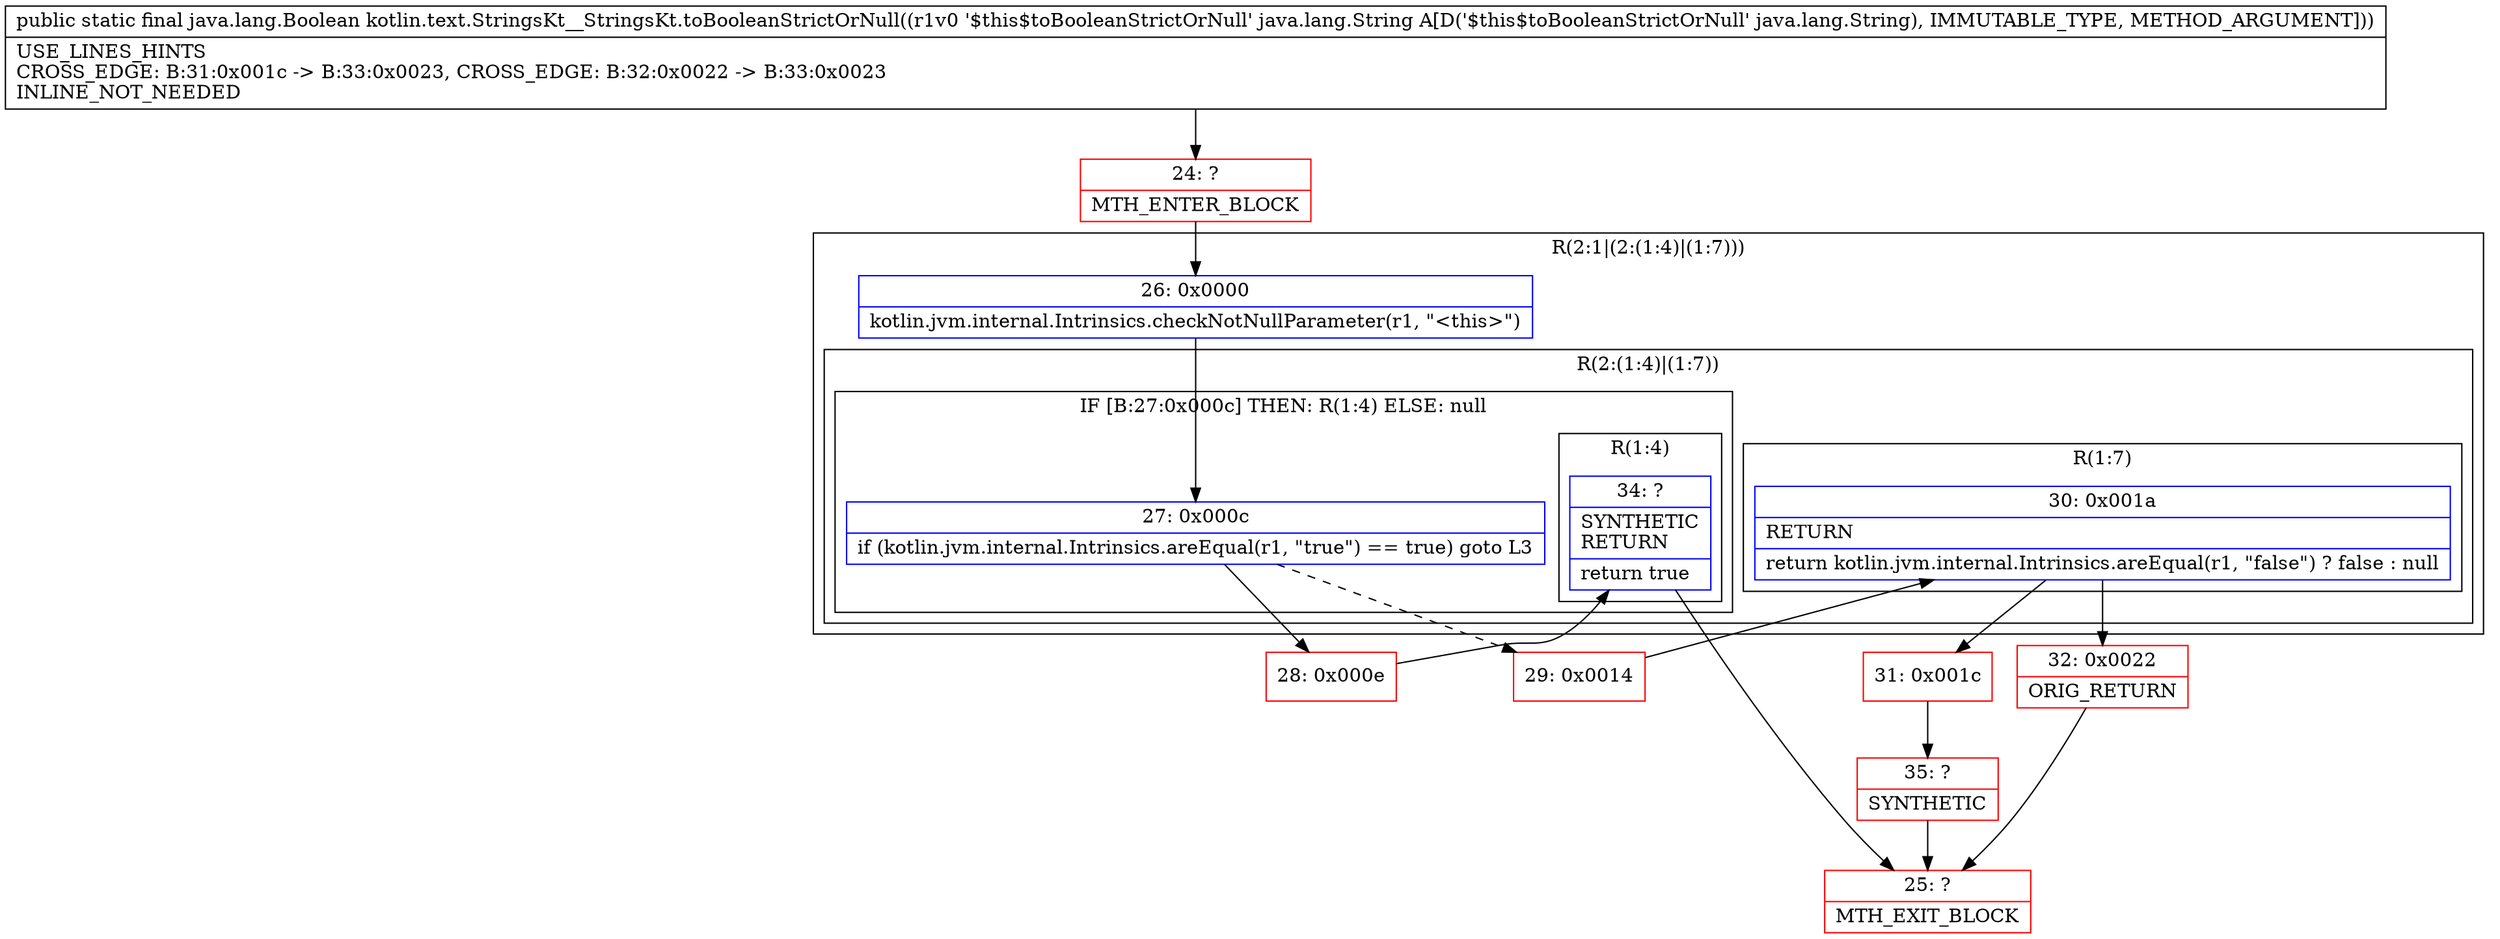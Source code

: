 digraph "CFG forkotlin.text.StringsKt__StringsKt.toBooleanStrictOrNull(Ljava\/lang\/String;)Ljava\/lang\/Boolean;" {
subgraph cluster_Region_1744839281 {
label = "R(2:1|(2:(1:4)|(1:7)))";
node [shape=record,color=blue];
Node_26 [shape=record,label="{26\:\ 0x0000|kotlin.jvm.internal.Intrinsics.checkNotNullParameter(r1, \"\<this\>\")\l}"];
subgraph cluster_Region_276821427 {
label = "R(2:(1:4)|(1:7))";
node [shape=record,color=blue];
subgraph cluster_IfRegion_1383077158 {
label = "IF [B:27:0x000c] THEN: R(1:4) ELSE: null";
node [shape=record,color=blue];
Node_27 [shape=record,label="{27\:\ 0x000c|if (kotlin.jvm.internal.Intrinsics.areEqual(r1, \"true\") == true) goto L3\l}"];
subgraph cluster_Region_555635121 {
label = "R(1:4)";
node [shape=record,color=blue];
Node_34 [shape=record,label="{34\:\ ?|SYNTHETIC\lRETURN\l|return true\l}"];
}
}
subgraph cluster_Region_1214573641 {
label = "R(1:7)";
node [shape=record,color=blue];
Node_30 [shape=record,label="{30\:\ 0x001a|RETURN\l|return kotlin.jvm.internal.Intrinsics.areEqual(r1, \"false\") ? false : null\l}"];
}
}
}
Node_24 [shape=record,color=red,label="{24\:\ ?|MTH_ENTER_BLOCK\l}"];
Node_28 [shape=record,color=red,label="{28\:\ 0x000e}"];
Node_25 [shape=record,color=red,label="{25\:\ ?|MTH_EXIT_BLOCK\l}"];
Node_29 [shape=record,color=red,label="{29\:\ 0x0014}"];
Node_31 [shape=record,color=red,label="{31\:\ 0x001c}"];
Node_35 [shape=record,color=red,label="{35\:\ ?|SYNTHETIC\l}"];
Node_32 [shape=record,color=red,label="{32\:\ 0x0022|ORIG_RETURN\l}"];
MethodNode[shape=record,label="{public static final java.lang.Boolean kotlin.text.StringsKt__StringsKt.toBooleanStrictOrNull((r1v0 '$this$toBooleanStrictOrNull' java.lang.String A[D('$this$toBooleanStrictOrNull' java.lang.String), IMMUTABLE_TYPE, METHOD_ARGUMENT]))  | USE_LINES_HINTS\lCROSS_EDGE: B:31:0x001c \-\> B:33:0x0023, CROSS_EDGE: B:32:0x0022 \-\> B:33:0x0023\lINLINE_NOT_NEEDED\l}"];
MethodNode -> Node_24;Node_26 -> Node_27;
Node_27 -> Node_28;
Node_27 -> Node_29[style=dashed];
Node_34 -> Node_25;
Node_30 -> Node_31;
Node_30 -> Node_32;
Node_24 -> Node_26;
Node_28 -> Node_34;
Node_29 -> Node_30;
Node_31 -> Node_35;
Node_35 -> Node_25;
Node_32 -> Node_25;
}


